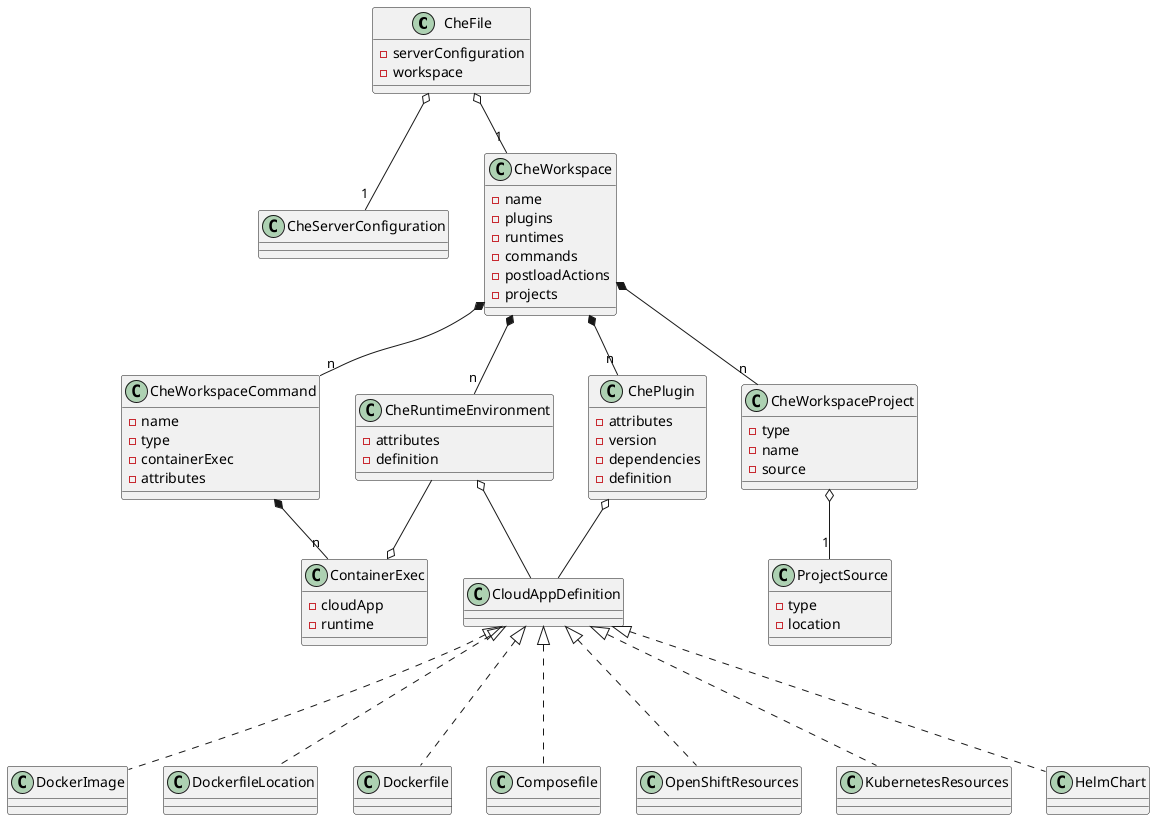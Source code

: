 @startuml

class CheFile {
  - serverConfiguration
  - workspace
}

CheFile o-- "1" CheServerConfiguration
CheFile o-- "1" CheWorkspace

class CheWorkspace {
  - name
  - plugins
  - runtimes
  - commands
  - postloadActions
  - projects
}

together {
  class ChePlugin
  class CheRuntimeEnvironment
  class CheWorkspaceCommand
  class CheWorkspaceProject
}

together {
  class ContainerExec
  class CloudAppDefinition
}

CheWorkspace *-- "n" ChePlugin
CheWorkspace *-- "n" CheRuntimeEnvironment
CheWorkspace *-- "n" CheWorkspaceCommand
CheWorkspace *-- "n" CheWorkspaceProject

class ChePlugin {
    - attributes
    - version
    - dependencies
    - definition
}

class CheRuntimeEnvironment {
    - attributes
    - definition
}


CheRuntimeEnvironment o-- CloudAppDefinition
ChePlugin o-- CloudAppDefinition

CloudAppDefinition <|-.. DockerImage
CloudAppDefinition <|-.. DockerfileLocation
CloudAppDefinition <|-.. Dockerfile
CloudAppDefinition <|-.. Composefile
CloudAppDefinition <|-.. OpenShiftResources
CloudAppDefinition <|-.. KubernetesResources
CloudAppDefinition <|-.. HelmChart

class CheWorkspaceCommand {
  - name
  - type
  - containerExec
  - attributes
}

CheWorkspaceCommand *-- "n" ContainerExec
ContainerExec o-- CheRuntimeEnvironment

class ContainerExec {
  - cloudApp
  - runtime
}

class CheWorkspaceProject {
  - type
  - name
  - source
}

CheWorkspaceProject o-- "1" ProjectSource

class ProjectSource {
  - type
  - location
}

@enduml
